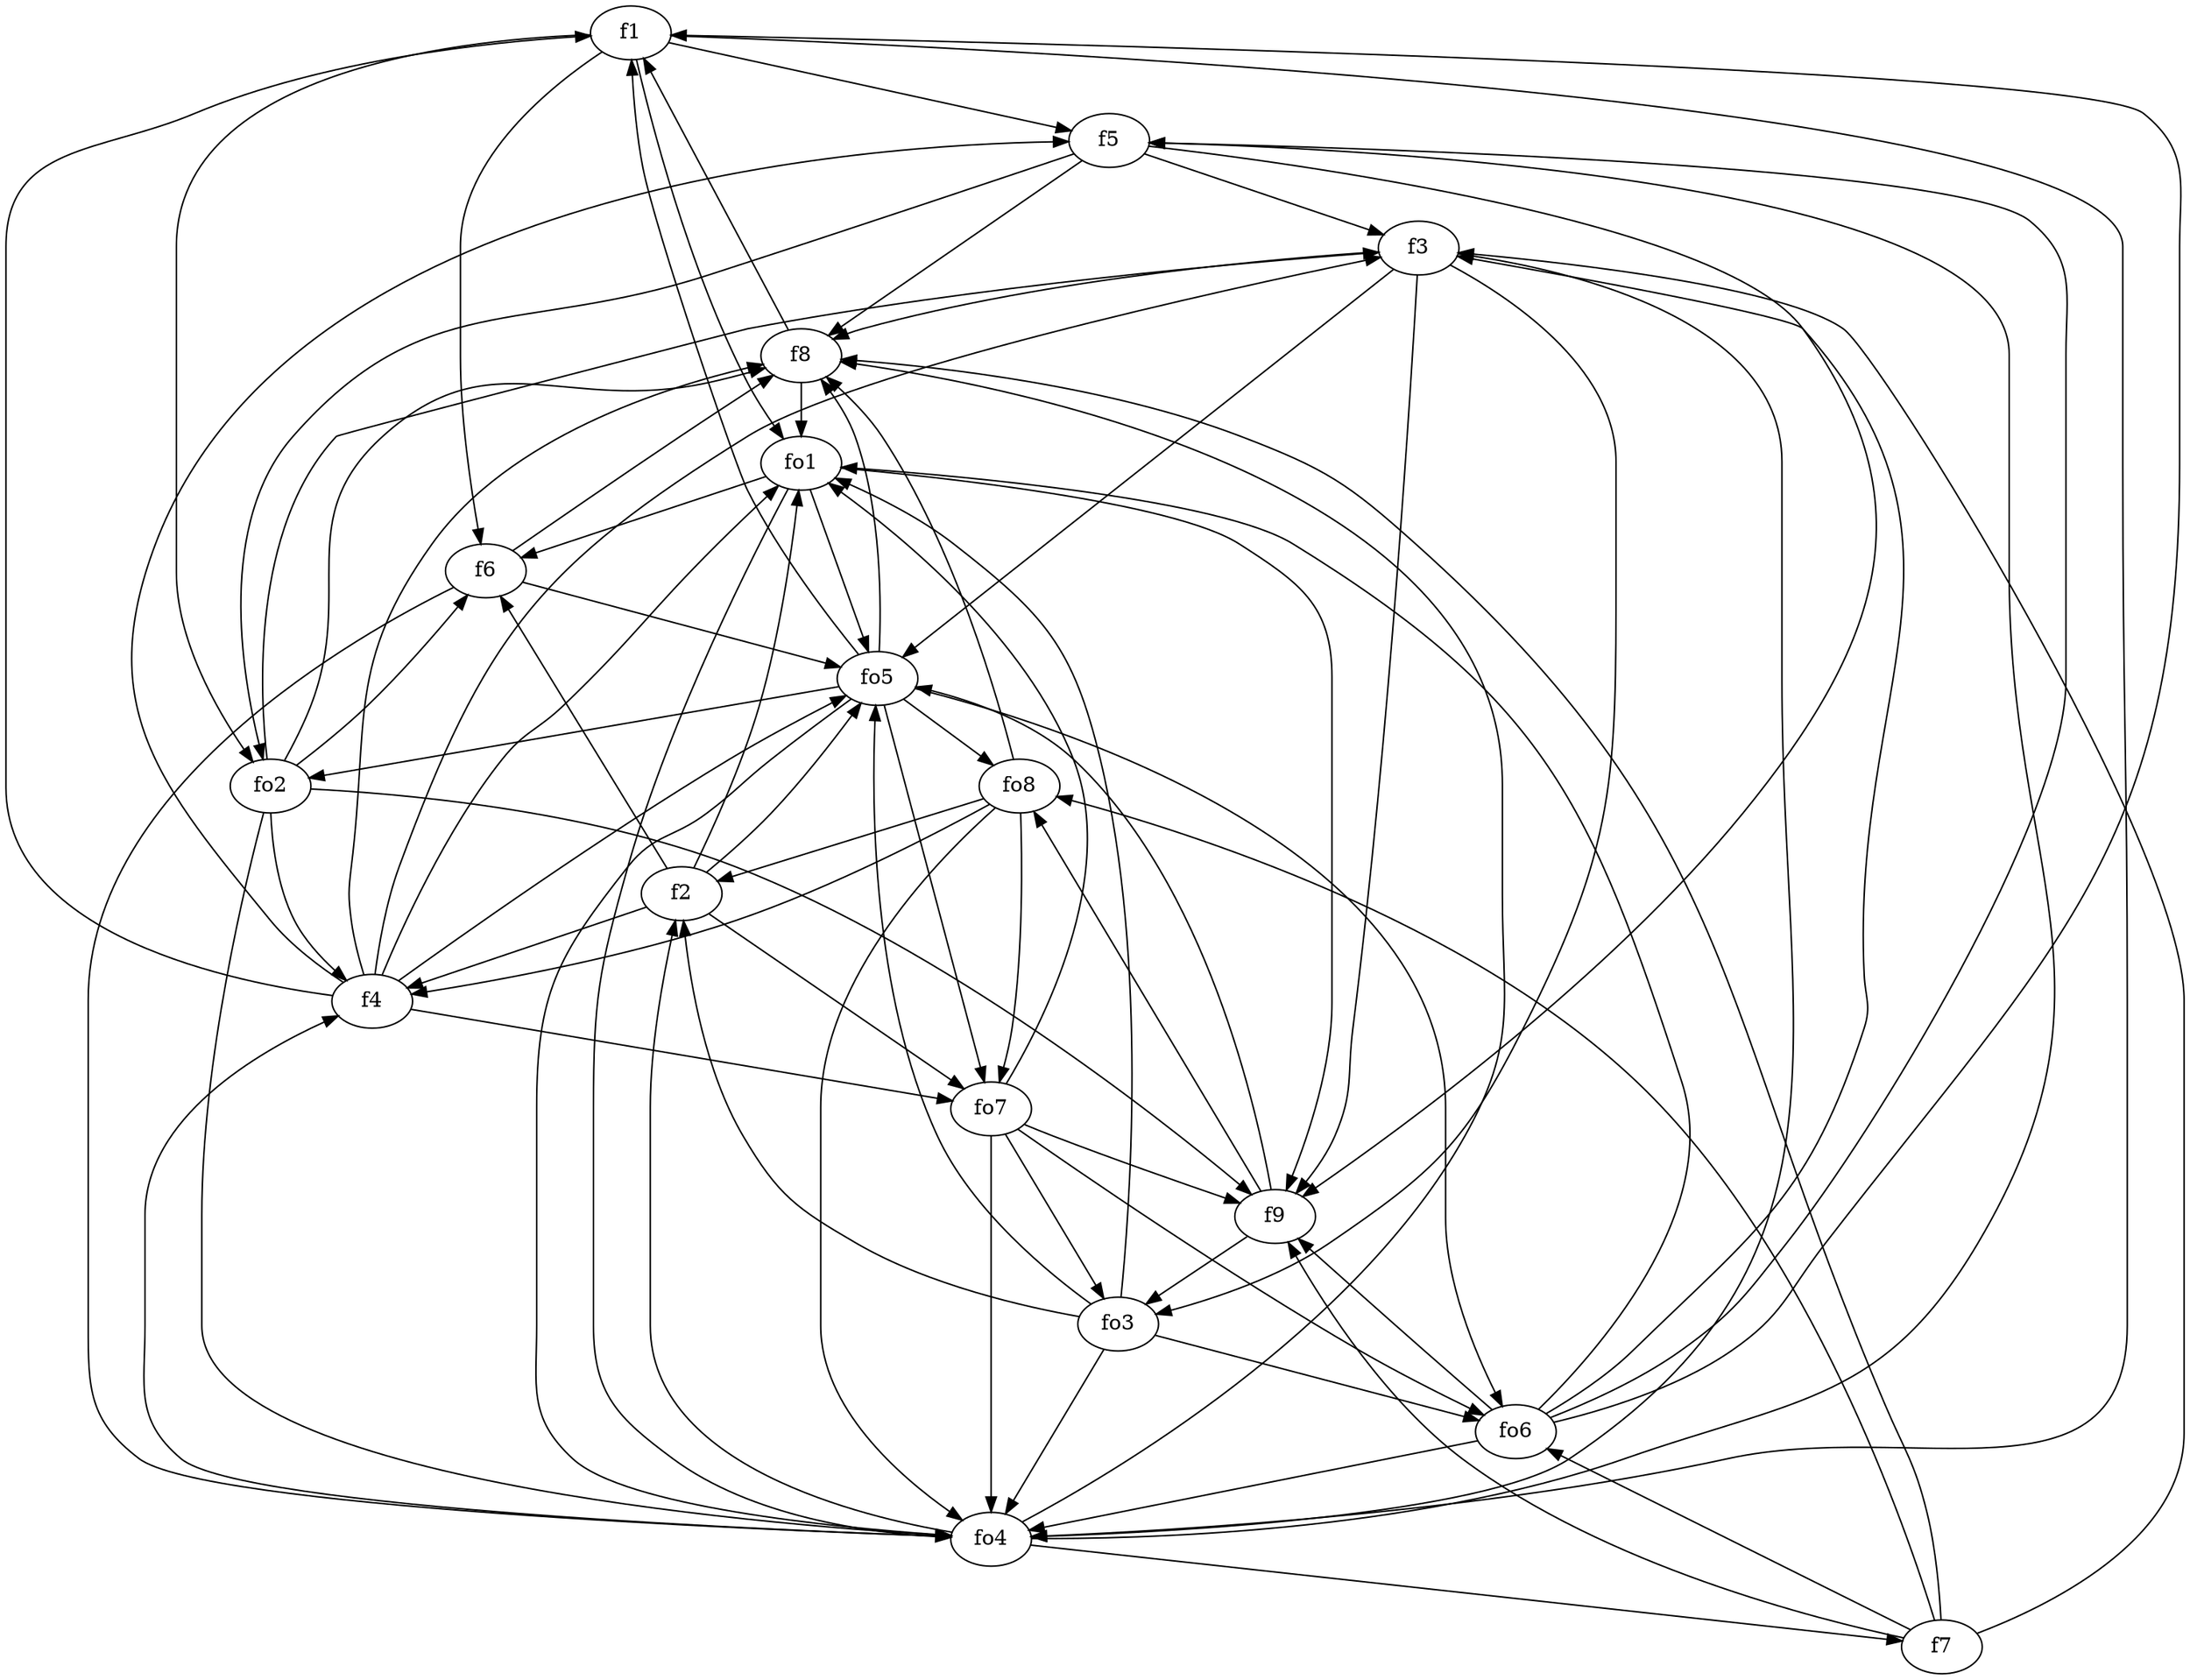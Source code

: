 strict digraph  {
f1;
f2;
f3;
f4;
f5;
f6;
f7;
f8;
f9;
fo1;
fo2;
fo3;
fo4;
fo5;
fo6;
fo7;
fo8;
f1 -> fo4  [weight=2];
f1 -> f6  [weight=2];
f1 -> f5  [weight=2];
f1 -> fo1  [weight=2];
f1 -> fo2  [weight=2];
f2 -> fo5  [weight=2];
f2 -> f6  [weight=2];
f2 -> fo1  [weight=2];
f2 -> f4  [weight=2];
f2 -> fo7  [weight=2];
f3 -> fo3  [weight=2];
f3 -> fo5  [weight=2];
f3 -> fo4  [weight=2];
f3 -> f9  [weight=2];
f3 -> f8  [weight=2];
f4 -> fo7  [weight=2];
f4 -> fo1  [weight=2];
f4 -> f5  [weight=2];
f4 -> fo5  [weight=2];
f4 -> f3  [weight=2];
f4 -> f1  [weight=2];
f4 -> f8  [weight=2];
f5 -> f8  [weight=2];
f5 -> f3  [weight=2];
f5 -> fo2  [weight=2];
f5 -> f9  [weight=2];
f6 -> f8  [weight=2];
f6 -> fo5  [weight=2];
f6 -> fo4  [weight=2];
f7 -> f8  [weight=2];
f7 -> fo6  [weight=2];
f7 -> f9  [weight=2];
f7 -> f3  [weight=2];
f7 -> fo8  [weight=2];
f8 -> f1  [weight=2];
f8 -> fo1  [weight=2];
f9 -> fo8  [weight=2];
f9 -> fo5  [weight=2];
f9 -> fo3  [weight=2];
fo1 -> fo5  [weight=2];
fo1 -> f6  [weight=2];
fo1 -> fo4  [weight=2];
fo1 -> f9  [weight=2];
fo2 -> f8  [weight=2];
fo2 -> f3  [weight=2];
fo2 -> f4  [weight=2];
fo2 -> f9  [weight=2];
fo2 -> f6  [weight=2];
fo2 -> fo4  [weight=2];
fo3 -> f2  [weight=2];
fo3 -> fo1  [weight=2];
fo3 -> fo5  [weight=2];
fo3 -> fo4  [weight=2];
fo3 -> fo6  [weight=2];
fo4 -> f4  [weight=2];
fo4 -> f5  [weight=2];
fo4 -> f8  [weight=2];
fo4 -> f7  [weight=2];
fo4 -> f2  [weight=2];
fo5 -> fo6  [weight=2];
fo5 -> fo8  [weight=2];
fo5 -> f8  [weight=2];
fo5 -> fo2  [weight=2];
fo5 -> f1  [weight=2];
fo5 -> fo4  [weight=2];
fo5 -> fo7  [weight=2];
fo6 -> f1  [weight=2];
fo6 -> fo1  [weight=2];
fo6 -> f3  [weight=2];
fo6 -> f9  [weight=2];
fo6 -> fo4  [weight=2];
fo6 -> f5  [weight=2];
fo7 -> fo6  [weight=2];
fo7 -> fo3  [weight=2];
fo7 -> fo4  [weight=2];
fo7 -> fo1  [weight=2];
fo7 -> f9  [weight=2];
fo8 -> fo7  [weight=2];
fo8 -> f2  [weight=2];
fo8 -> fo4  [weight=2];
fo8 -> f8  [weight=2];
fo8 -> f4  [weight=2];
}
